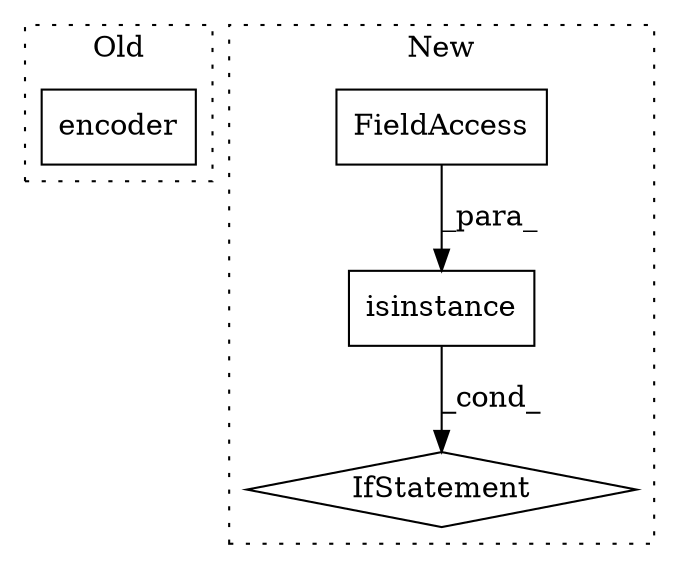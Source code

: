digraph G {
subgraph cluster0 {
1 [label="encoder" a="32" s="4928,4985" l="8,1" shape="box"];
label = "Old";
style="dotted";
}
subgraph cluster1 {
2 [label="IfStatement" a="25" s="4905,4937" l="4,2" shape="diamond"];
3 [label="isinstance" a="32" s="4910,4936" l="11,1" shape="box"];
4 [label="FieldAccess" a="22" s="4932" l="4" shape="box"];
label = "New";
style="dotted";
}
3 -> 2 [label="_cond_"];
4 -> 3 [label="_para_"];
}